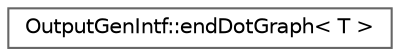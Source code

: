 digraph "Graphical Class Hierarchy"
{
 // INTERACTIVE_SVG=YES
 // LATEX_PDF_SIZE
  bgcolor="transparent";
  edge [fontname=Helvetica,fontsize=10,labelfontname=Helvetica,labelfontsize=10];
  node [fontname=Helvetica,fontsize=10,shape=box,height=0.2,width=0.4];
  rankdir="LR";
  Node0 [label="OutputGenIntf::endDotGraph\< T \>",height=0.2,width=0.4,color="grey40", fillcolor="white", style="filled",URL="$dc/dff/struct_output_gen_intf_1_1end_dot_graph.html",tooltip=" "];
}
